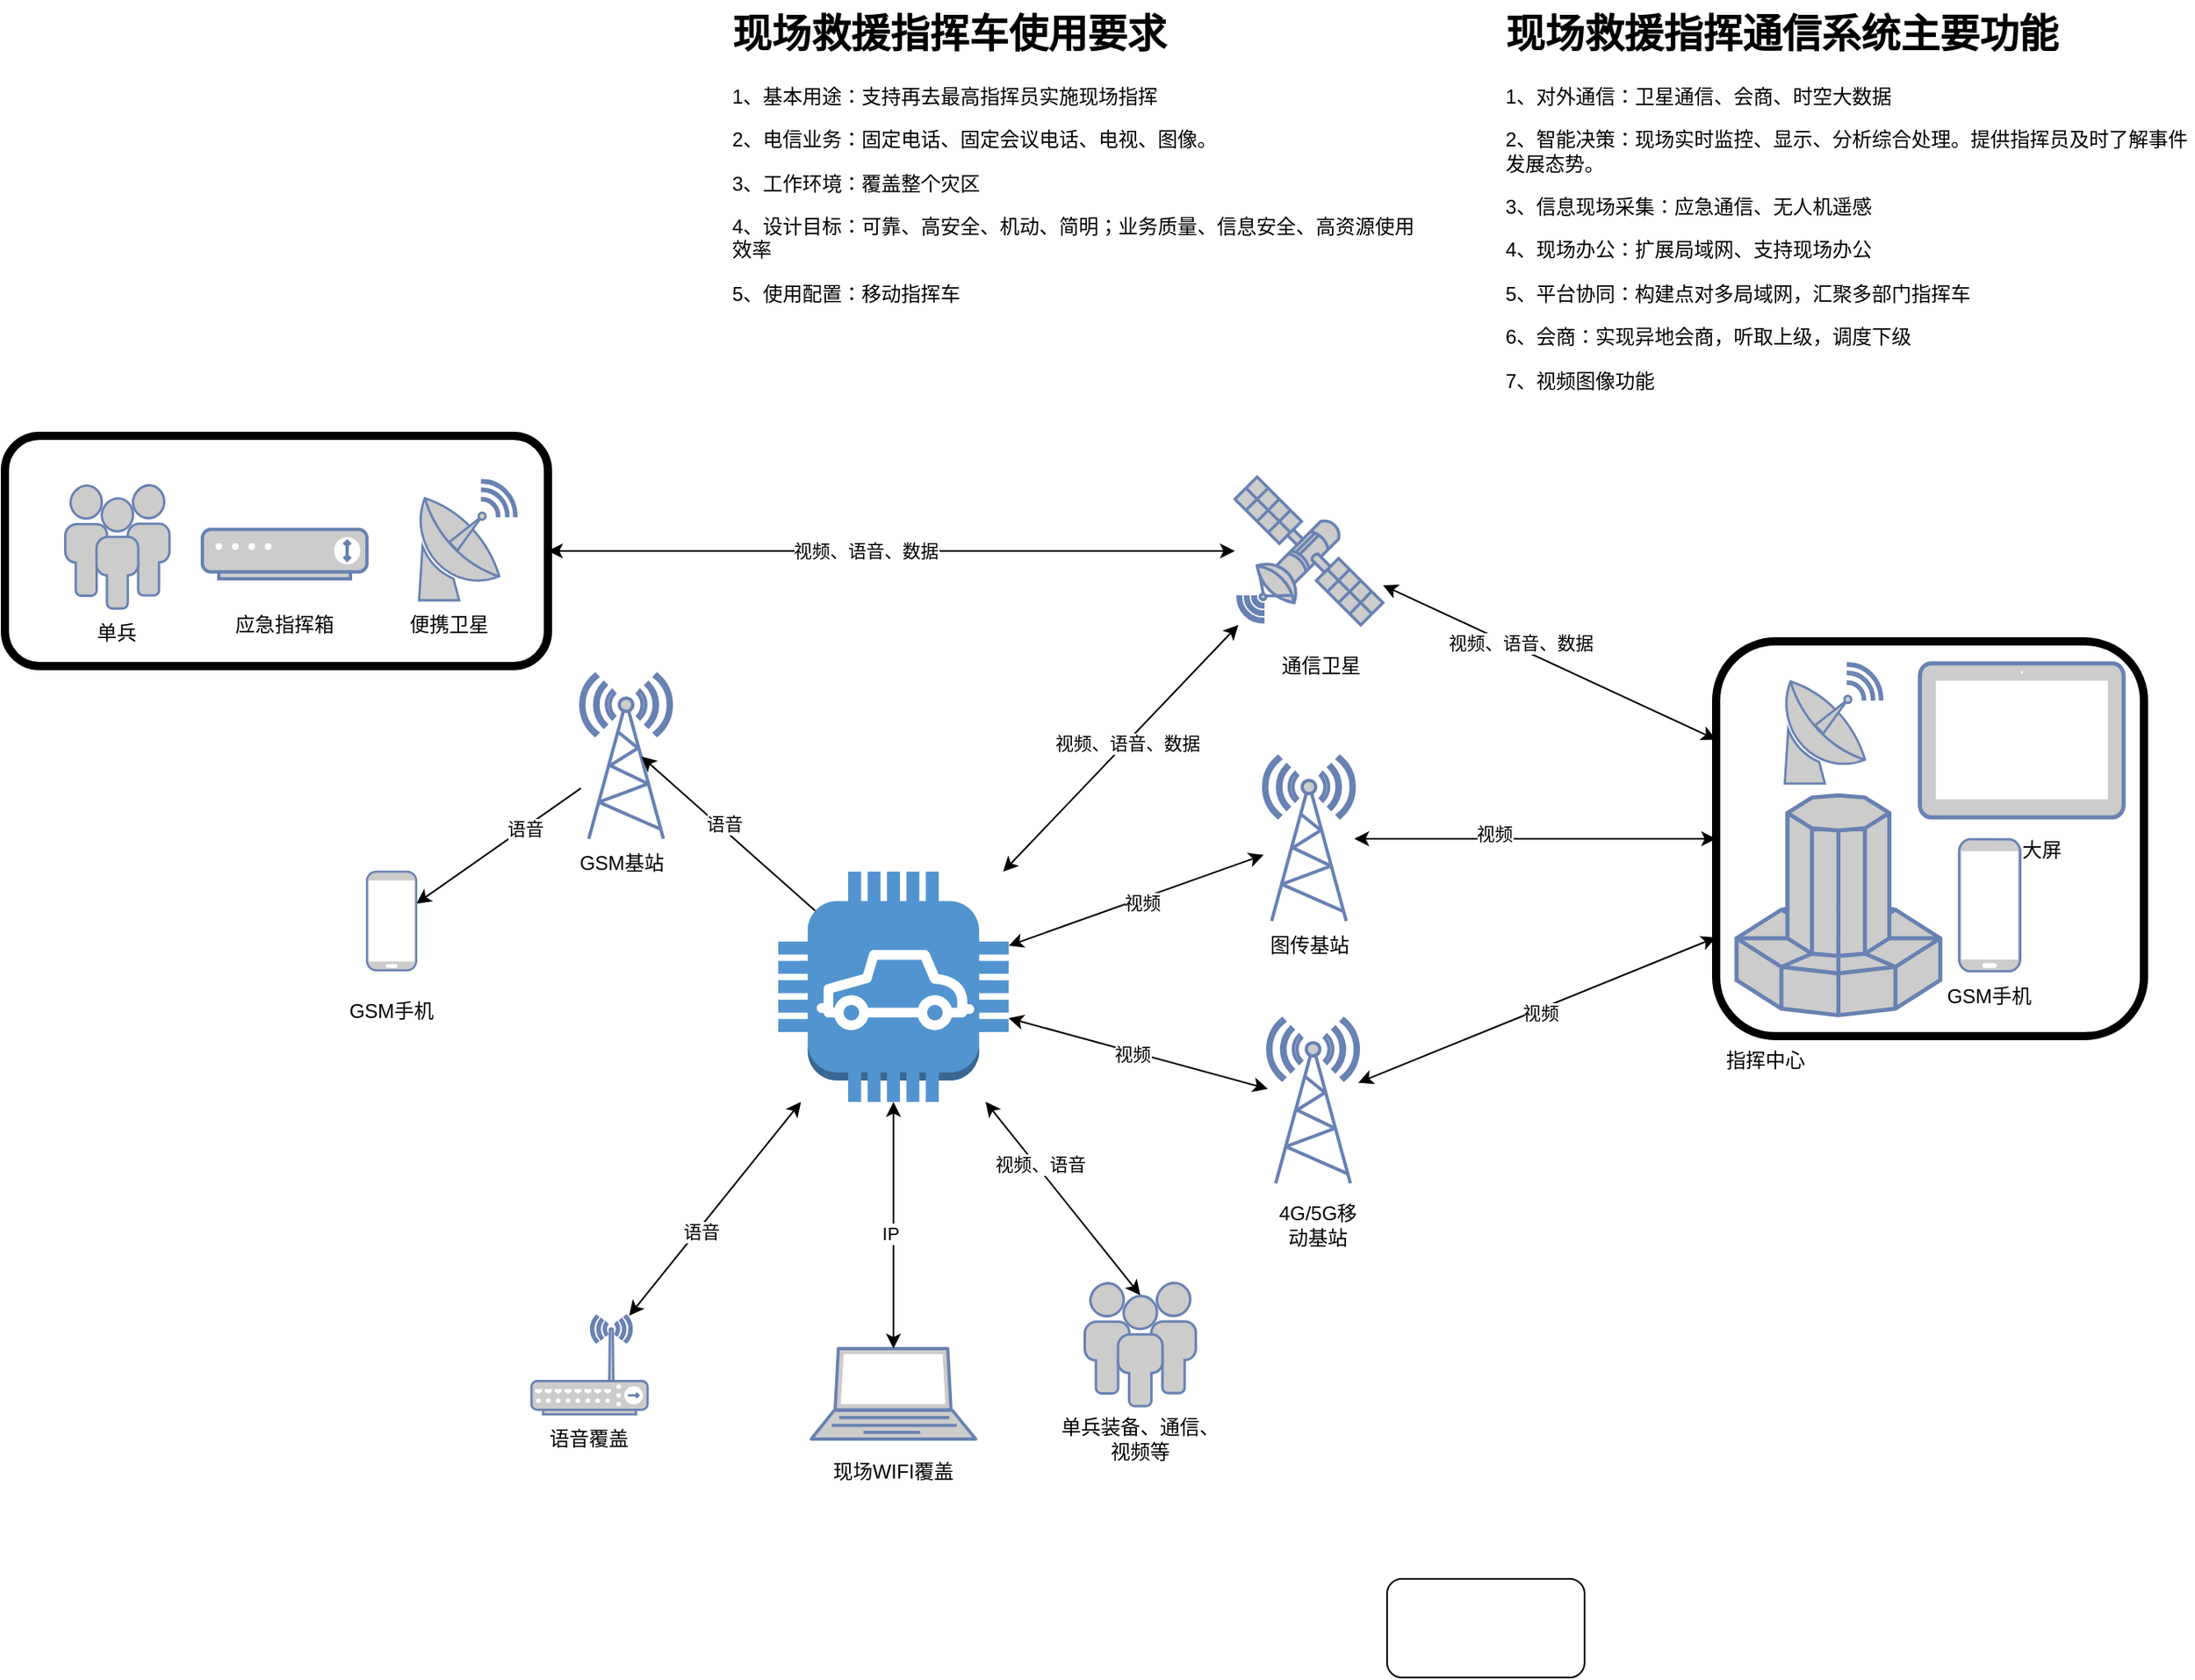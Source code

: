 <mxfile version="24.7.7">
  <diagram name="第 1 页" id="kIEYbvfMVvp7eRZ-XGNE">
    <mxGraphModel dx="3218" dy="1106" grid="1" gridSize="10" guides="1" tooltips="1" connect="1" arrows="1" fold="1" page="1" pageScale="1" pageWidth="1169" pageHeight="827" math="0" shadow="0">
      <root>
        <mxCell id="0" />
        <mxCell id="1" parent="0" />
        <mxCell id="j58EPWAzB8WPeg4I2Kty-2" value="&lt;h1 style=&quot;margin-top: 0px;&quot;&gt;现场救援指挥车使用要求&lt;br&gt;&lt;/h1&gt;&lt;p&gt;1、基本用途：支持再去最高指挥员实施现场指挥&lt;/p&gt;&lt;p&gt;2、电信业务：固定电话、固定会议电话、电视、图像。&lt;/p&gt;&lt;p&gt;3、工作环境：覆盖整个灾区&lt;/p&gt;&lt;p&gt;4、设计目标：可靠、高安全、机动、简明；业务质量、信息安全、高资源使用效率&lt;/p&gt;&lt;p&gt;5、使用配置：移动指挥车&lt;br&gt;&lt;/p&gt;" style="text;html=1;whiteSpace=wrap;overflow=hidden;rounded=0;" vertex="1" parent="1">
          <mxGeometry x="260" y="120" width="420" height="190" as="geometry" />
        </mxCell>
        <mxCell id="j58EPWAzB8WPeg4I2Kty-3" value="&lt;h1 style=&quot;margin-top: 0px;&quot;&gt;现场救援指挥通信系统主要功能&lt;br&gt;&lt;/h1&gt;&lt;p&gt;1、对外通信：卫星通信、会商、时空大数据&lt;/p&gt;&lt;p&gt;2、智能决策：现场实时监控、显示、分析综合处理。提供指挥员及时了解事件发展态势。&lt;/p&gt;&lt;p&gt;3、信息现场采集：应急通信、无人机遥感&lt;/p&gt;&lt;p&gt;4、现场办公：扩展局域网、支持现场办公&lt;br&gt;&lt;/p&gt;&lt;p&gt;5、平台协同：构建点对多局域网，汇聚多部门指挥车&lt;/p&gt;&lt;p&gt;6、会商：实现异地会商，听取上级，调度下级&lt;/p&gt;&lt;p&gt;7、视频图像功能&lt;br&gt;&lt;/p&gt;" style="text;html=1;whiteSpace=wrap;overflow=hidden;rounded=0;" vertex="1" parent="1">
          <mxGeometry x="730" y="120" width="420" height="250" as="geometry" />
        </mxCell>
        <mxCell id="j58EPWAzB8WPeg4I2Kty-15" style="rounded=0;orthogonalLoop=1;jettySize=auto;html=1;startArrow=classic;startFill=1;" edge="1" parent="1" source="j58EPWAzB8WPeg4I2Kty-4" target="j58EPWAzB8WPeg4I2Kty-14">
          <mxGeometry relative="1" as="geometry" />
        </mxCell>
        <mxCell id="j58EPWAzB8WPeg4I2Kty-16" value="视频、语音、数据" style="edgeLabel;html=1;align=center;verticalAlign=middle;resizable=0;points=[];" vertex="1" connectable="0" parent="j58EPWAzB8WPeg4I2Kty-15">
          <mxGeometry x="0.048" relative="1" as="geometry">
            <mxPoint as="offset" />
          </mxGeometry>
        </mxCell>
        <mxCell id="j58EPWAzB8WPeg4I2Kty-18" style="rounded=0;orthogonalLoop=1;jettySize=auto;html=1;startArrow=classic;startFill=1;" edge="1" parent="1" source="j58EPWAzB8WPeg4I2Kty-4" target="j58EPWAzB8WPeg4I2Kty-17">
          <mxGeometry relative="1" as="geometry" />
        </mxCell>
        <mxCell id="j58EPWAzB8WPeg4I2Kty-24" value="视频" style="edgeLabel;html=1;align=center;verticalAlign=middle;resizable=0;points=[];" vertex="1" connectable="0" parent="j58EPWAzB8WPeg4I2Kty-18">
          <mxGeometry x="0.013" y="-2" relative="1" as="geometry">
            <mxPoint x="1" as="offset" />
          </mxGeometry>
        </mxCell>
        <mxCell id="j58EPWAzB8WPeg4I2Kty-23" style="rounded=0;orthogonalLoop=1;jettySize=auto;html=1;startArrow=classic;startFill=1;" edge="1" parent="1" source="j58EPWAzB8WPeg4I2Kty-4" target="j58EPWAzB8WPeg4I2Kty-22">
          <mxGeometry relative="1" as="geometry" />
        </mxCell>
        <mxCell id="j58EPWAzB8WPeg4I2Kty-25" value="视频" style="edgeLabel;html=1;align=center;verticalAlign=middle;resizable=0;points=[];" vertex="1" connectable="0" parent="j58EPWAzB8WPeg4I2Kty-23">
          <mxGeometry x="-0.034" y="-1" relative="1" as="geometry">
            <mxPoint x="-1" as="offset" />
          </mxGeometry>
        </mxCell>
        <mxCell id="j58EPWAzB8WPeg4I2Kty-45" style="rounded=0;orthogonalLoop=1;jettySize=auto;html=1;startArrow=classic;startFill=1;" edge="1" parent="1" source="j58EPWAzB8WPeg4I2Kty-4" target="j58EPWAzB8WPeg4I2Kty-44">
          <mxGeometry relative="1" as="geometry" />
        </mxCell>
        <mxCell id="j58EPWAzB8WPeg4I2Kty-46" value="语音" style="edgeLabel;html=1;align=center;verticalAlign=middle;resizable=0;points=[];" vertex="1" connectable="0" parent="j58EPWAzB8WPeg4I2Kty-45">
          <mxGeometry x="0.195" y="2" relative="1" as="geometry">
            <mxPoint as="offset" />
          </mxGeometry>
        </mxCell>
        <mxCell id="j58EPWAzB8WPeg4I2Kty-4" value="" style="outlineConnect=0;dashed=0;verticalLabelPosition=bottom;verticalAlign=top;align=center;html=1;shape=mxgraph.aws3.car;fillColor=#5294CF;gradientColor=none;" vertex="1" parent="1">
          <mxGeometry x="290" y="650" width="140" height="140" as="geometry" />
        </mxCell>
        <mxCell id="j58EPWAzB8WPeg4I2Kty-10" style="rounded=0;orthogonalLoop=1;jettySize=auto;html=1;" edge="1" parent="1" source="j58EPWAzB8WPeg4I2Kty-5" target="j58EPWAzB8WPeg4I2Kty-9">
          <mxGeometry relative="1" as="geometry" />
        </mxCell>
        <mxCell id="j58EPWAzB8WPeg4I2Kty-11" value="语音" style="edgeLabel;html=1;align=center;verticalAlign=middle;resizable=0;points=[];" vertex="1" connectable="0" parent="j58EPWAzB8WPeg4I2Kty-10">
          <mxGeometry x="-0.312" y="1" relative="1" as="geometry">
            <mxPoint as="offset" />
          </mxGeometry>
        </mxCell>
        <mxCell id="j58EPWAzB8WPeg4I2Kty-5" value="" style="fontColor=#0066CC;verticalAlign=top;verticalLabelPosition=bottom;labelPosition=center;align=center;html=1;outlineConnect=0;fillColor=#CCCCCC;strokeColor=#6881B3;gradientColor=none;gradientDirection=north;strokeWidth=2;shape=mxgraph.networks.radio_tower;" vertex="1" parent="1">
          <mxGeometry x="170" y="530" width="55" height="100" as="geometry" />
        </mxCell>
        <mxCell id="j58EPWAzB8WPeg4I2Kty-7" value="" style="endArrow=classic;html=1;rounded=0;exitX=0.16;exitY=0.17;exitDx=0;exitDy=0;exitPerimeter=0;entryX=0.67;entryY=0.5;entryDx=0;entryDy=0;entryPerimeter=0;" edge="1" parent="1" source="j58EPWAzB8WPeg4I2Kty-4" target="j58EPWAzB8WPeg4I2Kty-5">
          <mxGeometry width="50" height="50" relative="1" as="geometry">
            <mxPoint x="640" y="600" as="sourcePoint" />
            <mxPoint x="690" y="550" as="targetPoint" />
          </mxGeometry>
        </mxCell>
        <mxCell id="j58EPWAzB8WPeg4I2Kty-8" value="语音" style="edgeLabel;html=1;align=center;verticalAlign=middle;resizable=0;points=[];" vertex="1" connectable="0" parent="j58EPWAzB8WPeg4I2Kty-7">
          <mxGeometry x="0.094" y="-3" relative="1" as="geometry">
            <mxPoint as="offset" />
          </mxGeometry>
        </mxCell>
        <mxCell id="j58EPWAzB8WPeg4I2Kty-9" value="" style="fontColor=#0066CC;verticalAlign=top;verticalLabelPosition=bottom;labelPosition=center;align=center;html=1;outlineConnect=0;fillColor=#CCCCCC;strokeColor=#6881B3;gradientColor=none;gradientDirection=north;strokeWidth=2;shape=mxgraph.networks.mobile;" vertex="1" parent="1">
          <mxGeometry x="40" y="650" width="30" height="60" as="geometry" />
        </mxCell>
        <mxCell id="j58EPWAzB8WPeg4I2Kty-12" value="GSM手机" style="text;html=1;align=center;verticalAlign=middle;whiteSpace=wrap;rounded=0;" vertex="1" parent="1">
          <mxGeometry x="25" y="720" width="60" height="30" as="geometry" />
        </mxCell>
        <mxCell id="j58EPWAzB8WPeg4I2Kty-13" value="GSM基站" style="text;html=1;align=center;verticalAlign=middle;whiteSpace=wrap;rounded=0;" vertex="1" parent="1">
          <mxGeometry x="165" y="630" width="60" height="30" as="geometry" />
        </mxCell>
        <mxCell id="j58EPWAzB8WPeg4I2Kty-35" style="rounded=0;orthogonalLoop=1;jettySize=auto;html=1;startArrow=classic;startFill=1;" edge="1" parent="1" source="j58EPWAzB8WPeg4I2Kty-14" target="j58EPWAzB8WPeg4I2Kty-33">
          <mxGeometry relative="1" as="geometry">
            <mxPoint x="810" y="580" as="targetPoint" />
          </mxGeometry>
        </mxCell>
        <mxCell id="j58EPWAzB8WPeg4I2Kty-36" value="视频、语音、数据" style="edgeLabel;html=1;align=center;verticalAlign=middle;resizable=0;points=[];" vertex="1" connectable="0" parent="j58EPWAzB8WPeg4I2Kty-35">
          <mxGeometry x="-0.447" y="-3" relative="1" as="geometry">
            <mxPoint x="29" y="6" as="offset" />
          </mxGeometry>
        </mxCell>
        <mxCell id="j58EPWAzB8WPeg4I2Kty-14" value="" style="fontColor=#0066CC;verticalAlign=top;verticalLabelPosition=bottom;labelPosition=center;align=center;html=1;outlineConnect=0;fillColor=#CCCCCC;strokeColor=#6881B3;gradientColor=none;gradientDirection=north;strokeWidth=2;shape=mxgraph.networks.satellite;" vertex="1" parent="1">
          <mxGeometry x="567.5" y="410" width="90" height="90" as="geometry" />
        </mxCell>
        <mxCell id="j58EPWAzB8WPeg4I2Kty-37" style="rounded=0;orthogonalLoop=1;jettySize=auto;html=1;startArrow=classic;startFill=1;entryX=0;entryY=0.5;entryDx=0;entryDy=0;" edge="1" parent="1" source="j58EPWAzB8WPeg4I2Kty-17" target="j58EPWAzB8WPeg4I2Kty-33">
          <mxGeometry relative="1" as="geometry" />
        </mxCell>
        <mxCell id="j58EPWAzB8WPeg4I2Kty-38" value="视频" style="edgeLabel;html=1;align=center;verticalAlign=middle;resizable=0;points=[];" vertex="1" connectable="0" parent="j58EPWAzB8WPeg4I2Kty-37">
          <mxGeometry x="-0.233" y="3" relative="1" as="geometry">
            <mxPoint as="offset" />
          </mxGeometry>
        </mxCell>
        <mxCell id="j58EPWAzB8WPeg4I2Kty-17" value="" style="fontColor=#0066CC;verticalAlign=top;verticalLabelPosition=bottom;labelPosition=center;align=center;html=1;outlineConnect=0;fillColor=#CCCCCC;strokeColor=#6881B3;gradientColor=none;gradientDirection=north;strokeWidth=2;shape=mxgraph.networks.radio_tower;" vertex="1" parent="1">
          <mxGeometry x="585" y="580" width="55" height="100" as="geometry" />
        </mxCell>
        <mxCell id="j58EPWAzB8WPeg4I2Kty-19" value="指挥中心" style="text;html=1;align=center;verticalAlign=middle;whiteSpace=wrap;rounded=0;" vertex="1" parent="1">
          <mxGeometry x="860" y="750" width="60" height="30" as="geometry" />
        </mxCell>
        <mxCell id="j58EPWAzB8WPeg4I2Kty-20" value="图传基站" style="text;html=1;align=center;verticalAlign=middle;whiteSpace=wrap;rounded=0;" vertex="1" parent="1">
          <mxGeometry x="582.5" y="680" width="60" height="30" as="geometry" />
        </mxCell>
        <mxCell id="j58EPWAzB8WPeg4I2Kty-21" value="&lt;div&gt;4G/5G移动基站&lt;/div&gt;" style="text;html=1;align=center;verticalAlign=middle;whiteSpace=wrap;rounded=0;" vertex="1" parent="1">
          <mxGeometry x="587.5" y="850" width="60" height="30" as="geometry" />
        </mxCell>
        <mxCell id="j58EPWAzB8WPeg4I2Kty-39" style="rounded=0;orthogonalLoop=1;jettySize=auto;html=1;startArrow=classic;startFill=1;entryX=0;entryY=0.75;entryDx=0;entryDy=0;" edge="1" parent="1" source="j58EPWAzB8WPeg4I2Kty-22" target="j58EPWAzB8WPeg4I2Kty-33">
          <mxGeometry relative="1" as="geometry" />
        </mxCell>
        <mxCell id="j58EPWAzB8WPeg4I2Kty-40" value="视频" style="edgeLabel;html=1;align=center;verticalAlign=middle;resizable=0;points=[];" vertex="1" connectable="0" parent="j58EPWAzB8WPeg4I2Kty-39">
          <mxGeometry x="0.01" y="-2" relative="1" as="geometry">
            <mxPoint as="offset" />
          </mxGeometry>
        </mxCell>
        <mxCell id="j58EPWAzB8WPeg4I2Kty-22" value="" style="fontColor=#0066CC;verticalAlign=top;verticalLabelPosition=bottom;labelPosition=center;align=center;html=1;outlineConnect=0;fillColor=#CCCCCC;strokeColor=#6881B3;gradientColor=none;gradientDirection=north;strokeWidth=2;shape=mxgraph.networks.radio_tower;" vertex="1" parent="1">
          <mxGeometry x="587.5" y="739.5" width="55" height="100" as="geometry" />
        </mxCell>
        <mxCell id="j58EPWAzB8WPeg4I2Kty-27" value="通信卫星" style="text;html=1;align=center;verticalAlign=middle;whiteSpace=wrap;rounded=0;" vertex="1" parent="1">
          <mxGeometry x="590" y="510" width="60" height="30" as="geometry" />
        </mxCell>
        <mxCell id="j58EPWAzB8WPeg4I2Kty-33" value="" style="group;fillColor=default;strokeColor=default;strokeWidth=5;container=1;rounded=1;pointerEvents=0;moveCells=1;connectable=1;" vertex="1" connectable="0" parent="1">
          <mxGeometry x="860" y="510" width="260" height="240" as="geometry" />
        </mxCell>
        <mxCell id="j58EPWAzB8WPeg4I2Kty-26" value="" style="fontColor=#0066CC;verticalAlign=top;verticalLabelPosition=bottom;labelPosition=center;align=center;html=1;outlineConnect=0;fillColor=#CCCCCC;strokeColor=#6881B3;gradientColor=none;gradientDirection=north;strokeWidth=2;shape=mxgraph.networks.supercomputer;" vertex="1" parent="j58EPWAzB8WPeg4I2Kty-33">
          <mxGeometry x="12.38" y="93.595" width="123.81" height="133.705" as="geometry" />
        </mxCell>
        <mxCell id="j58EPWAzB8WPeg4I2Kty-28" value="" style="fontColor=#0066CC;verticalAlign=top;verticalLabelPosition=bottom;labelPosition=center;align=center;html=1;outlineConnect=0;fillColor=#CCCCCC;strokeColor=#6881B3;gradientColor=none;gradientDirection=north;strokeWidth=2;shape=mxgraph.networks.satellite_dish;" vertex="1" parent="j58EPWAzB8WPeg4I2Kty-33">
          <mxGeometry x="40" y="13.37" width="60.9" height="73.08" as="geometry" />
        </mxCell>
        <mxCell id="j58EPWAzB8WPeg4I2Kty-29" value="" style="fontColor=#0066CC;verticalAlign=top;verticalLabelPosition=bottom;labelPosition=center;align=center;html=1;outlineConnect=0;fillColor=#CCCCCC;strokeColor=#6881B3;gradientColor=none;gradientDirection=north;strokeWidth=2;shape=mxgraph.networks.tablet;" vertex="1" parent="j58EPWAzB8WPeg4I2Kty-33">
          <mxGeometry x="123.81" y="13.365" width="123.81" height="93.593" as="geometry" />
        </mxCell>
        <mxCell id="j58EPWAzB8WPeg4I2Kty-30" value="" style="fontColor=#0066CC;verticalAlign=top;verticalLabelPosition=bottom;labelPosition=center;align=center;html=1;outlineConnect=0;fillColor=#CCCCCC;strokeColor=#6881B3;gradientColor=none;gradientDirection=north;strokeWidth=2;shape=mxgraph.networks.mobile;" vertex="1" parent="j58EPWAzB8WPeg4I2Kty-33">
          <mxGeometry x="147.62" y="120.34" width="37.143" height="80.223" as="geometry" />
        </mxCell>
        <mxCell id="j58EPWAzB8WPeg4I2Kty-32" value="大屏" style="text;html=1;align=center;verticalAlign=middle;whiteSpace=wrap;rounded=0;" vertex="1" parent="j58EPWAzB8WPeg4I2Kty-33">
          <mxGeometry x="136.19" y="106.964" width="123.81" height="40.111" as="geometry" />
        </mxCell>
        <mxCell id="j58EPWAzB8WPeg4I2Kty-31" value="GSM手机" style="text;html=1;align=center;verticalAlign=middle;whiteSpace=wrap;rounded=0;" vertex="1" parent="j58EPWAzB8WPeg4I2Kty-33">
          <mxGeometry x="136.19" y="200.56" width="60" height="30" as="geometry" />
        </mxCell>
        <mxCell id="j58EPWAzB8WPeg4I2Kty-44" value="" style="fontColor=#0066CC;verticalAlign=top;verticalLabelPosition=bottom;labelPosition=center;align=center;html=1;outlineConnect=0;fillColor=#CCCCCC;strokeColor=#6881B3;gradientColor=none;gradientDirection=north;strokeWidth=2;shape=mxgraph.networks.wireless_hub;" vertex="1" parent="1">
          <mxGeometry x="140" y="920" width="70.59" height="60" as="geometry" />
        </mxCell>
        <mxCell id="j58EPWAzB8WPeg4I2Kty-47" value="语音覆盖" style="text;html=1;align=center;verticalAlign=middle;whiteSpace=wrap;rounded=0;" vertex="1" parent="1">
          <mxGeometry x="140" y="980" width="70" height="30" as="geometry" />
        </mxCell>
        <mxCell id="j58EPWAzB8WPeg4I2Kty-48" value="" style="fontColor=#0066CC;verticalAlign=top;verticalLabelPosition=bottom;labelPosition=center;align=center;html=1;outlineConnect=0;fillColor=#CCCCCC;strokeColor=#6881B3;gradientColor=none;gradientDirection=north;strokeWidth=2;shape=mxgraph.networks.laptop;" vertex="1" parent="1">
          <mxGeometry x="310" y="940" width="100" height="55" as="geometry" />
        </mxCell>
        <mxCell id="j58EPWAzB8WPeg4I2Kty-49" value="现场WIFI覆盖" style="text;html=1;align=center;verticalAlign=middle;whiteSpace=wrap;rounded=0;" vertex="1" parent="1">
          <mxGeometry x="310" y="1000" width="100" height="30" as="geometry" />
        </mxCell>
        <mxCell id="j58EPWAzB8WPeg4I2Kty-50" style="rounded=0;orthogonalLoop=1;jettySize=auto;html=1;entryX=0.5;entryY=0;entryDx=0;entryDy=0;entryPerimeter=0;startArrow=classic;startFill=1;" edge="1" parent="1" source="j58EPWAzB8WPeg4I2Kty-4" target="j58EPWAzB8WPeg4I2Kty-48">
          <mxGeometry relative="1" as="geometry" />
        </mxCell>
        <mxCell id="j58EPWAzB8WPeg4I2Kty-66" value="IP" style="edgeLabel;html=1;align=center;verticalAlign=middle;resizable=0;points=[];" vertex="1" connectable="0" parent="j58EPWAzB8WPeg4I2Kty-50">
          <mxGeometry x="0.063" y="-2" relative="1" as="geometry">
            <mxPoint as="offset" />
          </mxGeometry>
        </mxCell>
        <mxCell id="j58EPWAzB8WPeg4I2Kty-51" value="" style="fontColor=#0066CC;verticalAlign=top;verticalLabelPosition=bottom;labelPosition=center;align=center;html=1;outlineConnect=0;fillColor=#CCCCCC;strokeColor=#6881B3;gradientColor=none;gradientDirection=north;strokeWidth=2;shape=mxgraph.networks.users;" vertex="1" parent="1">
          <mxGeometry x="476.25" y="900" width="67.5" height="75" as="geometry" />
        </mxCell>
        <mxCell id="j58EPWAzB8WPeg4I2Kty-52" style="rounded=0;orthogonalLoop=1;jettySize=auto;html=1;entryX=0.5;entryY=0.1;entryDx=0;entryDy=0;entryPerimeter=0;startArrow=classic;startFill=1;" edge="1" parent="1" source="j58EPWAzB8WPeg4I2Kty-4" target="j58EPWAzB8WPeg4I2Kty-51">
          <mxGeometry relative="1" as="geometry" />
        </mxCell>
        <mxCell id="j58EPWAzB8WPeg4I2Kty-65" value="视频、语音" style="edgeLabel;html=1;align=center;verticalAlign=middle;resizable=0;points=[];" vertex="1" connectable="0" parent="j58EPWAzB8WPeg4I2Kty-52">
          <mxGeometry x="-0.328" y="2" relative="1" as="geometry">
            <mxPoint as="offset" />
          </mxGeometry>
        </mxCell>
        <mxCell id="j58EPWAzB8WPeg4I2Kty-53" value="单兵装备、通信、视频等" style="text;html=1;align=center;verticalAlign=middle;whiteSpace=wrap;rounded=0;" vertex="1" parent="1">
          <mxGeometry x="460" y="980" width="100" height="30" as="geometry" />
        </mxCell>
        <mxCell id="j58EPWAzB8WPeg4I2Kty-59" style="rounded=0;orthogonalLoop=1;jettySize=auto;html=1;startArrow=classic;startFill=1;" edge="1" parent="1" source="j58EPWAzB8WPeg4I2Kty-57" target="j58EPWAzB8WPeg4I2Kty-14">
          <mxGeometry relative="1" as="geometry" />
        </mxCell>
        <mxCell id="j58EPWAzB8WPeg4I2Kty-60" value="视频、语音、数据" style="edgeLabel;html=1;align=center;verticalAlign=middle;resizable=0;points=[];" vertex="1" connectable="0" parent="j58EPWAzB8WPeg4I2Kty-59">
          <mxGeometry x="-0.075" relative="1" as="geometry">
            <mxPoint as="offset" />
          </mxGeometry>
        </mxCell>
        <mxCell id="j58EPWAzB8WPeg4I2Kty-57" value="" style="rounded=1;whiteSpace=wrap;html=1;fillColor=none;noLabel=0;container=1;strokeWidth=5;" vertex="1" parent="1">
          <mxGeometry x="-180" y="385" width="330" height="140" as="geometry" />
        </mxCell>
        <mxCell id="j58EPWAzB8WPeg4I2Kty-54" value="" style="fontColor=#0066CC;verticalAlign=top;verticalLabelPosition=bottom;labelPosition=center;align=center;html=1;outlineConnect=0;fillColor=#CCCCCC;strokeColor=#6881B3;gradientColor=none;gradientDirection=north;strokeWidth=2;shape=mxgraph.networks.users;" vertex="1" parent="j58EPWAzB8WPeg4I2Kty-57">
          <mxGeometry x="36.67" y="30" width="63.33" height="75" as="geometry" />
        </mxCell>
        <mxCell id="j58EPWAzB8WPeg4I2Kty-55" value="" style="fontColor=#0066CC;verticalAlign=top;verticalLabelPosition=bottom;labelPosition=center;align=center;html=1;outlineConnect=0;fillColor=#CCCCCC;strokeColor=#6881B3;gradientColor=none;gradientDirection=north;strokeWidth=2;shape=mxgraph.networks.satellite_dish;" vertex="1" parent="j58EPWAzB8WPeg4I2Kty-57">
          <mxGeometry x="250" y="26.92" width="60.9" height="73.08" as="geometry" />
        </mxCell>
        <mxCell id="j58EPWAzB8WPeg4I2Kty-58" value="" style="fontColor=#0066CC;verticalAlign=top;verticalLabelPosition=bottom;labelPosition=center;align=center;html=1;outlineConnect=0;fillColor=#CCCCCC;strokeColor=#6881B3;gradientColor=none;gradientDirection=north;strokeWidth=2;shape=mxgraph.networks.modem;" vertex="1" parent="j58EPWAzB8WPeg4I2Kty-57">
          <mxGeometry x="120" y="56.92" width="100" height="30" as="geometry" />
        </mxCell>
        <mxCell id="j58EPWAzB8WPeg4I2Kty-61" value="便携卫星" style="text;html=1;align=center;verticalAlign=middle;whiteSpace=wrap;rounded=0;" vertex="1" parent="j58EPWAzB8WPeg4I2Kty-57">
          <mxGeometry x="240" y="100" width="60" height="30" as="geometry" />
        </mxCell>
        <mxCell id="j58EPWAzB8WPeg4I2Kty-62" value="应急指挥箱" style="text;html=1;align=center;verticalAlign=middle;whiteSpace=wrap;rounded=0;" vertex="1" parent="j58EPWAzB8WPeg4I2Kty-57">
          <mxGeometry x="120" y="100" width="100" height="30" as="geometry" />
        </mxCell>
        <mxCell id="j58EPWAzB8WPeg4I2Kty-63" value="单兵" style="text;html=1;align=center;verticalAlign=middle;whiteSpace=wrap;rounded=0;" vertex="1" parent="j58EPWAzB8WPeg4I2Kty-57">
          <mxGeometry x="18.34" y="105" width="100" height="30" as="geometry" />
        </mxCell>
        <mxCell id="j58EPWAzB8WPeg4I2Kty-64" value="" style="rounded=1;whiteSpace=wrap;html=1;" vertex="1" parent="1">
          <mxGeometry x="660" y="1080" width="120" height="60" as="geometry" />
        </mxCell>
      </root>
    </mxGraphModel>
  </diagram>
</mxfile>
